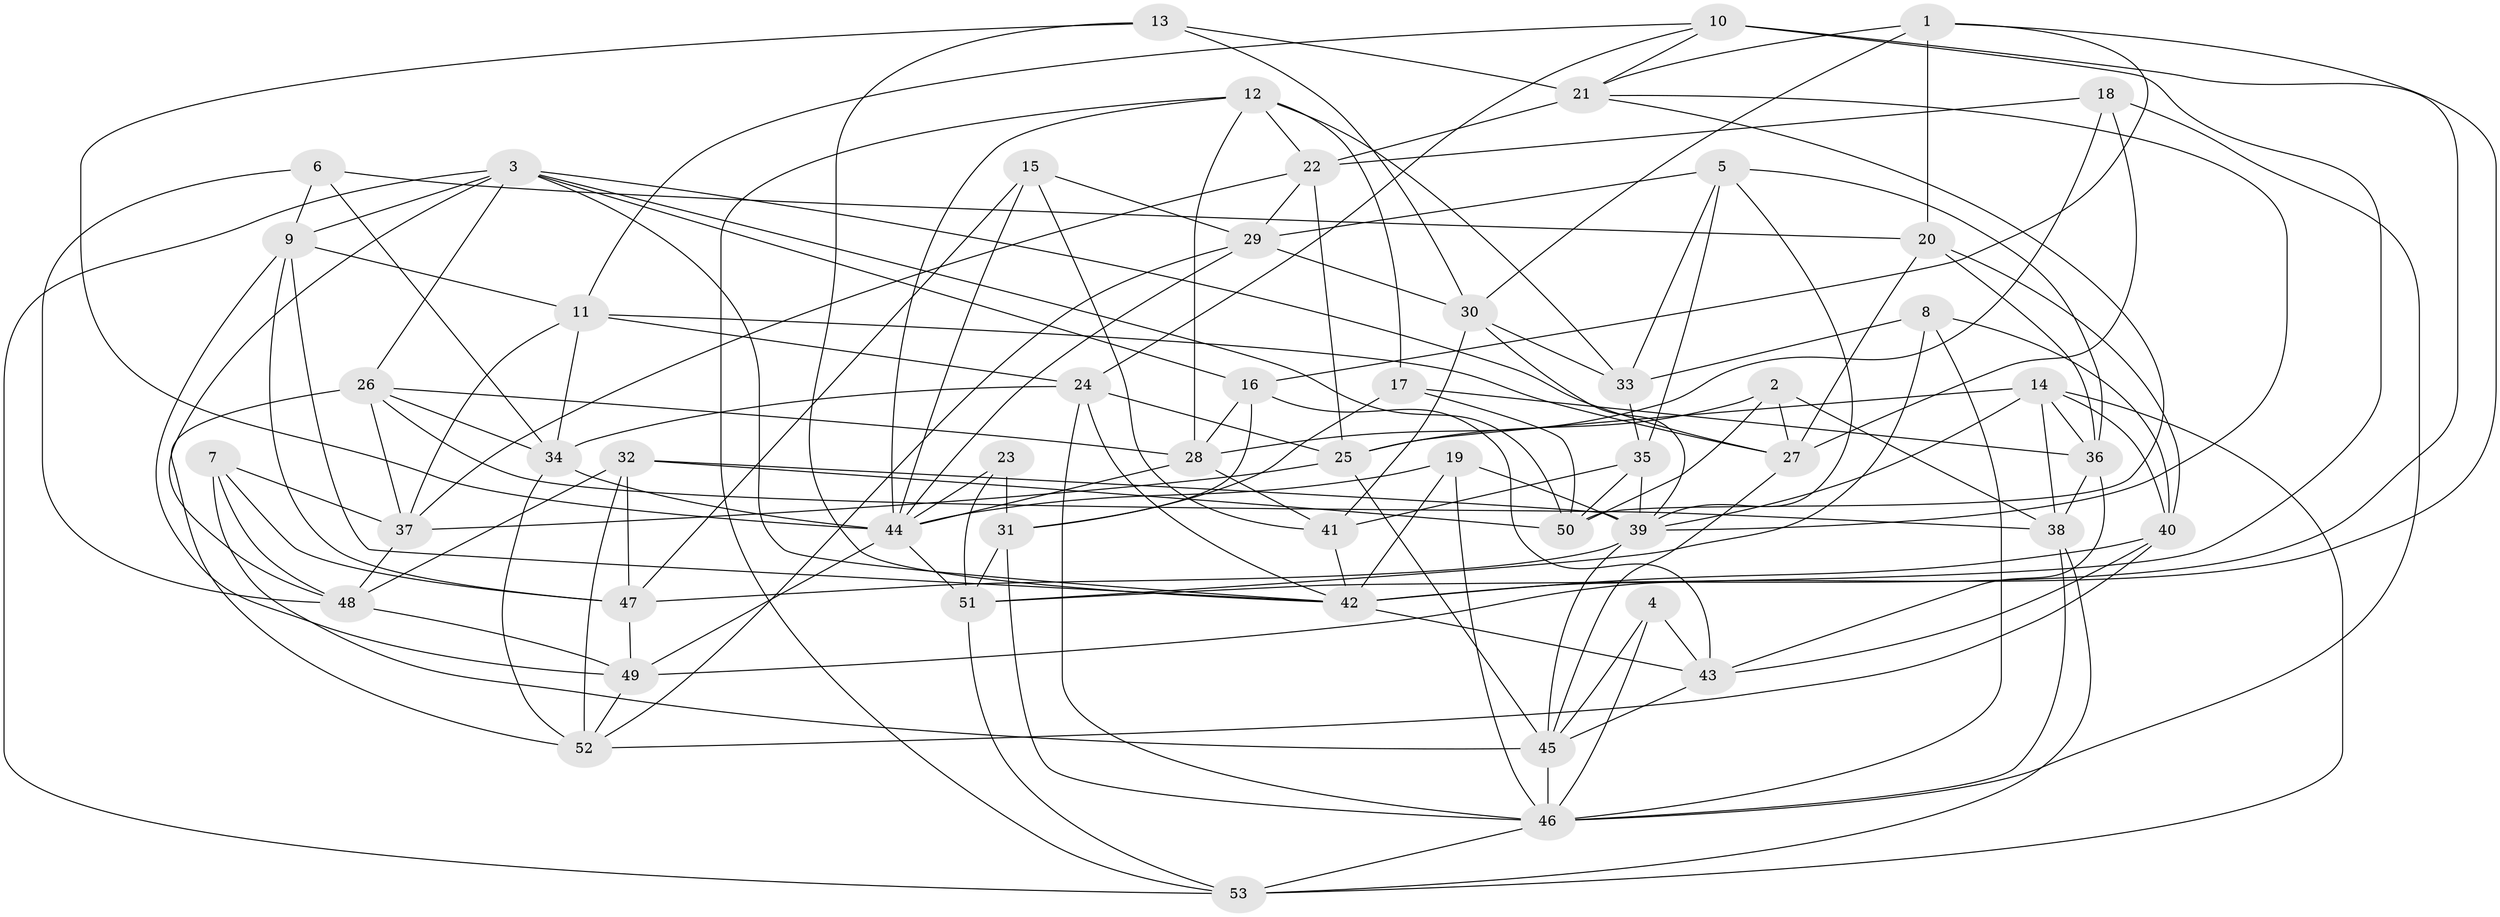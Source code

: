 // original degree distribution, {4: 1.0}
// Generated by graph-tools (version 1.1) at 2025/26/03/09/25 03:26:57]
// undirected, 53 vertices, 150 edges
graph export_dot {
graph [start="1"]
  node [color=gray90,style=filled];
  1;
  2;
  3;
  4;
  5;
  6;
  7;
  8;
  9;
  10;
  11;
  12;
  13;
  14;
  15;
  16;
  17;
  18;
  19;
  20;
  21;
  22;
  23;
  24;
  25;
  26;
  27;
  28;
  29;
  30;
  31;
  32;
  33;
  34;
  35;
  36;
  37;
  38;
  39;
  40;
  41;
  42;
  43;
  44;
  45;
  46;
  47;
  48;
  49;
  50;
  51;
  52;
  53;
  1 -- 16 [weight=1.0];
  1 -- 20 [weight=2.0];
  1 -- 21 [weight=1.0];
  1 -- 30 [weight=1.0];
  1 -- 49 [weight=1.0];
  2 -- 25 [weight=1.0];
  2 -- 27 [weight=1.0];
  2 -- 38 [weight=1.0];
  2 -- 50 [weight=1.0];
  3 -- 9 [weight=1.0];
  3 -- 16 [weight=1.0];
  3 -- 26 [weight=1.0];
  3 -- 27 [weight=1.0];
  3 -- 42 [weight=1.0];
  3 -- 48 [weight=1.0];
  3 -- 50 [weight=1.0];
  3 -- 53 [weight=1.0];
  4 -- 43 [weight=2.0];
  4 -- 45 [weight=1.0];
  4 -- 46 [weight=1.0];
  5 -- 29 [weight=1.0];
  5 -- 33 [weight=2.0];
  5 -- 35 [weight=1.0];
  5 -- 36 [weight=1.0];
  5 -- 39 [weight=1.0];
  6 -- 9 [weight=1.0];
  6 -- 20 [weight=1.0];
  6 -- 34 [weight=1.0];
  6 -- 48 [weight=1.0];
  7 -- 37 [weight=1.0];
  7 -- 45 [weight=1.0];
  7 -- 47 [weight=1.0];
  7 -- 48 [weight=1.0];
  8 -- 33 [weight=1.0];
  8 -- 40 [weight=1.0];
  8 -- 46 [weight=1.0];
  8 -- 51 [weight=1.0];
  9 -- 11 [weight=1.0];
  9 -- 42 [weight=1.0];
  9 -- 47 [weight=1.0];
  9 -- 49 [weight=1.0];
  10 -- 11 [weight=1.0];
  10 -- 21 [weight=1.0];
  10 -- 24 [weight=1.0];
  10 -- 42 [weight=2.0];
  10 -- 51 [weight=1.0];
  11 -- 24 [weight=1.0];
  11 -- 27 [weight=1.0];
  11 -- 34 [weight=1.0];
  11 -- 37 [weight=1.0];
  12 -- 17 [weight=1.0];
  12 -- 22 [weight=1.0];
  12 -- 28 [weight=1.0];
  12 -- 33 [weight=1.0];
  12 -- 44 [weight=1.0];
  12 -- 53 [weight=1.0];
  13 -- 21 [weight=1.0];
  13 -- 30 [weight=1.0];
  13 -- 42 [weight=1.0];
  13 -- 44 [weight=1.0];
  14 -- 25 [weight=1.0];
  14 -- 36 [weight=1.0];
  14 -- 38 [weight=1.0];
  14 -- 39 [weight=1.0];
  14 -- 40 [weight=1.0];
  14 -- 53 [weight=1.0];
  15 -- 29 [weight=1.0];
  15 -- 41 [weight=1.0];
  15 -- 44 [weight=1.0];
  15 -- 47 [weight=1.0];
  16 -- 28 [weight=1.0];
  16 -- 31 [weight=1.0];
  16 -- 43 [weight=2.0];
  17 -- 31 [weight=1.0];
  17 -- 36 [weight=1.0];
  17 -- 50 [weight=1.0];
  18 -- 22 [weight=1.0];
  18 -- 27 [weight=1.0];
  18 -- 28 [weight=1.0];
  18 -- 46 [weight=1.0];
  19 -- 39 [weight=1.0];
  19 -- 42 [weight=1.0];
  19 -- 44 [weight=1.0];
  19 -- 46 [weight=1.0];
  20 -- 27 [weight=1.0];
  20 -- 36 [weight=1.0];
  20 -- 40 [weight=1.0];
  21 -- 22 [weight=1.0];
  21 -- 39 [weight=1.0];
  21 -- 50 [weight=1.0];
  22 -- 25 [weight=1.0];
  22 -- 29 [weight=1.0];
  22 -- 37 [weight=1.0];
  23 -- 31 [weight=2.0];
  23 -- 44 [weight=1.0];
  23 -- 51 [weight=1.0];
  24 -- 25 [weight=1.0];
  24 -- 34 [weight=1.0];
  24 -- 42 [weight=1.0];
  24 -- 46 [weight=1.0];
  25 -- 37 [weight=1.0];
  25 -- 45 [weight=1.0];
  26 -- 28 [weight=1.0];
  26 -- 34 [weight=1.0];
  26 -- 37 [weight=1.0];
  26 -- 38 [weight=1.0];
  26 -- 52 [weight=1.0];
  27 -- 45 [weight=1.0];
  28 -- 41 [weight=1.0];
  28 -- 44 [weight=1.0];
  29 -- 30 [weight=1.0];
  29 -- 44 [weight=1.0];
  29 -- 52 [weight=1.0];
  30 -- 33 [weight=1.0];
  30 -- 39 [weight=1.0];
  30 -- 41 [weight=1.0];
  31 -- 46 [weight=1.0];
  31 -- 51 [weight=1.0];
  32 -- 39 [weight=2.0];
  32 -- 47 [weight=1.0];
  32 -- 48 [weight=1.0];
  32 -- 50 [weight=1.0];
  32 -- 52 [weight=1.0];
  33 -- 35 [weight=1.0];
  34 -- 44 [weight=1.0];
  34 -- 52 [weight=1.0];
  35 -- 39 [weight=1.0];
  35 -- 41 [weight=2.0];
  35 -- 50 [weight=1.0];
  36 -- 38 [weight=1.0];
  36 -- 43 [weight=1.0];
  37 -- 48 [weight=1.0];
  38 -- 46 [weight=1.0];
  38 -- 53 [weight=1.0];
  39 -- 45 [weight=1.0];
  39 -- 47 [weight=1.0];
  40 -- 42 [weight=1.0];
  40 -- 43 [weight=1.0];
  40 -- 52 [weight=1.0];
  41 -- 42 [weight=1.0];
  42 -- 43 [weight=1.0];
  43 -- 45 [weight=1.0];
  44 -- 49 [weight=1.0];
  44 -- 51 [weight=1.0];
  45 -- 46 [weight=2.0];
  46 -- 53 [weight=1.0];
  47 -- 49 [weight=1.0];
  48 -- 49 [weight=1.0];
  49 -- 52 [weight=1.0];
  51 -- 53 [weight=1.0];
}
